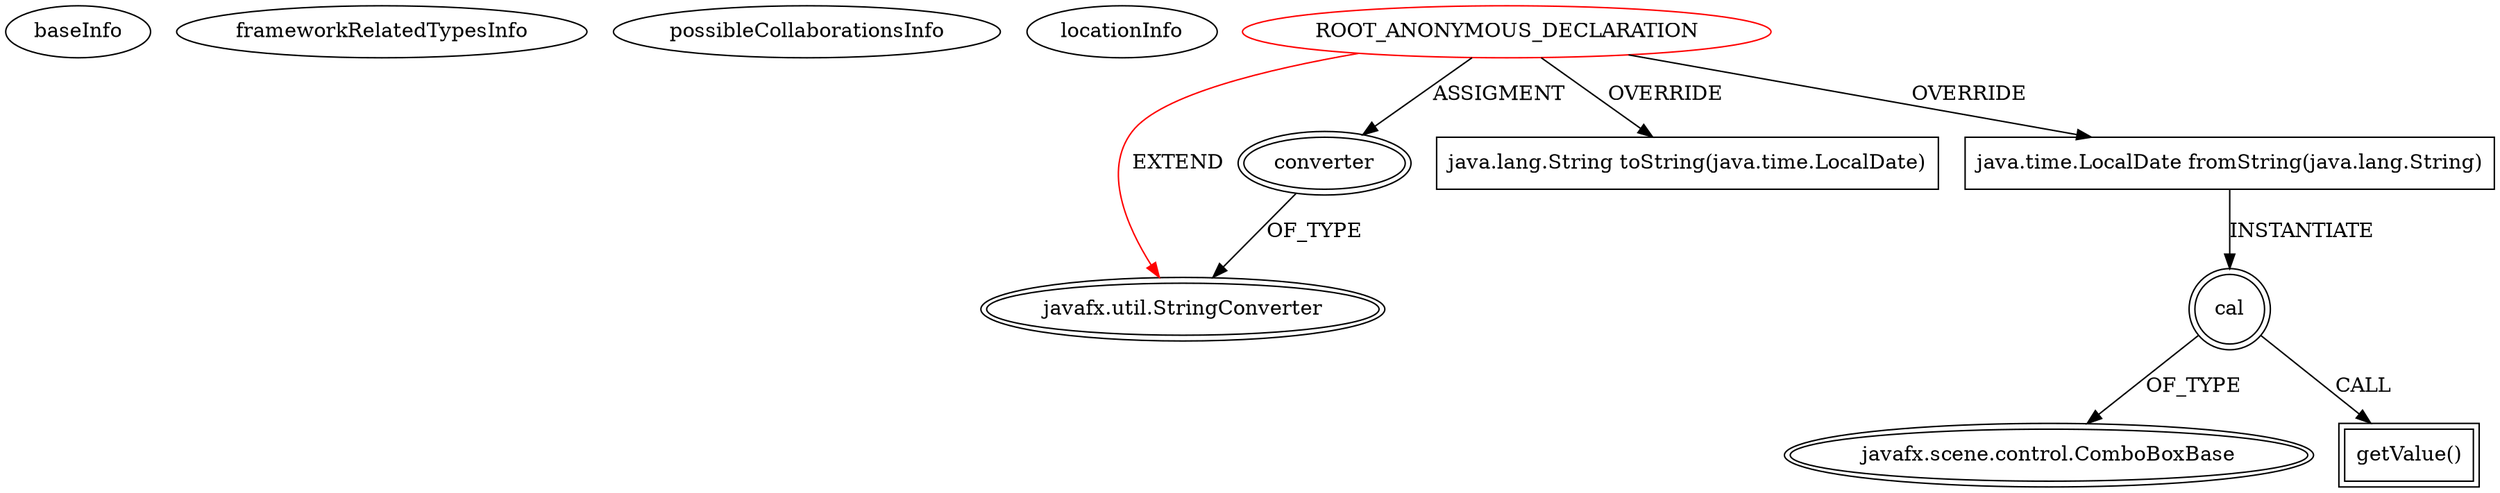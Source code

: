 digraph {
baseInfo[graphId=3388,category="extension_graph",isAnonymous=true,possibleRelation=false]
frameworkRelatedTypesInfo[0="javafx.util.StringConverter"]
possibleCollaborationsInfo[]
locationInfo[projectName="josesoler7-agendavital",filePath="/josesoler7-agendavital/agendavital-master/src/agendavital/vista/FXMLPrincipalController.java",contextSignature="void initialize(java.net.URL,java.util.ResourceBundle)",graphId="3388"]
0[label="ROOT_ANONYMOUS_DECLARATION",vertexType="ROOT_ANONYMOUS_DECLARATION",isFrameworkType=false,color=red]
1[label="javafx.util.StringConverter",vertexType="FRAMEWORK_CLASS_TYPE",isFrameworkType=true,peripheries=2]
2[label="converter",vertexType="OUTSIDE_VARIABLE_EXPRESION",isFrameworkType=true,peripheries=2]
4[label="java.lang.String toString(java.time.LocalDate)",vertexType="OVERRIDING_METHOD_DECLARATION",isFrameworkType=false,shape=box]
5[label="java.time.LocalDate fromString(java.lang.String)",vertexType="OVERRIDING_METHOD_DECLARATION",isFrameworkType=false,shape=box]
6[label="cal",vertexType="VARIABLE_EXPRESION",isFrameworkType=true,peripheries=2,shape=circle]
8[label="javafx.scene.control.ComboBoxBase",vertexType="FRAMEWORK_CLASS_TYPE",isFrameworkType=true,peripheries=2]
7[label="getValue()",vertexType="INSIDE_CALL",isFrameworkType=true,peripheries=2,shape=box]
0->1[label="EXTEND",color=red]
0->2[label="ASSIGMENT"]
2->1[label="OF_TYPE"]
0->4[label="OVERRIDE"]
0->5[label="OVERRIDE"]
5->6[label="INSTANTIATE"]
6->8[label="OF_TYPE"]
6->7[label="CALL"]
}
